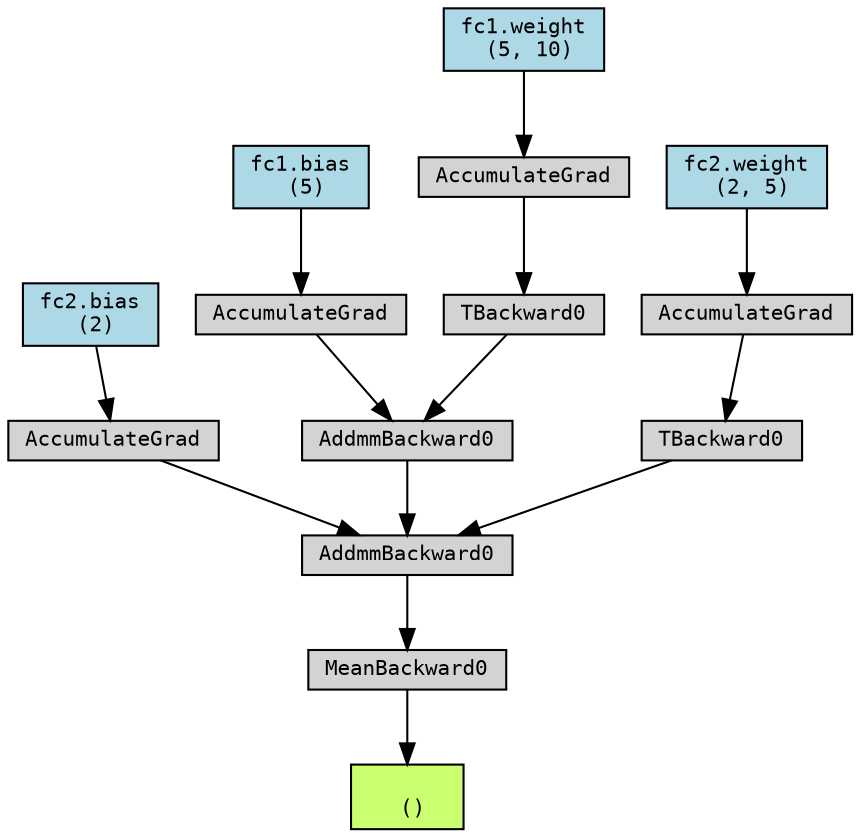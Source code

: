 digraph {
	graph [size="12,12"]
	node [align=left fontname=monospace fontsize=10 height=0.2 ranksep=0.1 shape=box style=filled]
	1476736908592 [label="
 ()" fillcolor=darkolivegreen1]
	1476343897136 [label=MeanBackward0]
	1476343897232 -> 1476343897136
	1476343897232 [label=AddmmBackward0]
	1476343898096 -> 1476343897232
	1476736330592 [label="fc2.bias
 (2)" fillcolor=lightblue]
	1476736330592 -> 1476343898096
	1476343898096 [label=AccumulateGrad]
	1476343898288 -> 1476343897232
	1476343898288 [label=AddmmBackward0]
	1476343898000 -> 1476343898288
	1476736328352 [label="fc1.bias
 (5)" fillcolor=lightblue]
	1476736328352 -> 1476343898000
	1476343898000 [label=AccumulateGrad]
	1476343897952 -> 1476343898288
	1476343897952 [label=TBackward0]
	1476343905440 -> 1476343897952
	1476741286784 [label="fc1.weight
 (5, 10)" fillcolor=lightblue]
	1476741286784 -> 1476343905440
	1476343905440 [label=AccumulateGrad]
	1476343905200 -> 1476343897232
	1476343905200 [label=TBackward0]
	1476343901696 -> 1476343905200
	1476729779552 [label="fc2.weight
 (2, 5)" fillcolor=lightblue]
	1476729779552 -> 1476343901696
	1476343901696 [label=AccumulateGrad]
	1476343897136 -> 1476736908592
}
